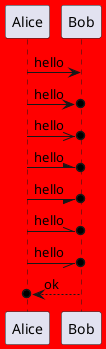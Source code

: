 {
  "sha1": "o9fyy8y8e5nweelrq997r17dlx1z1id",
  "insertion": {
    "when": "2024-06-04T17:28:39.572Z",
    "user": "plantuml@gmail.com"
  }
}
@startuml

skinparam backgroundColor red
Alice -> Bob : hello
Alice ->o Bob : hello
Alice ->>o Bob : hello
Alice -\o Bob : hello
Alice -/o Bob : hello
Alice -\\o Bob : hello
Alice -//o Bob : hello

Alice o<-- Bob : ok
@enduml
